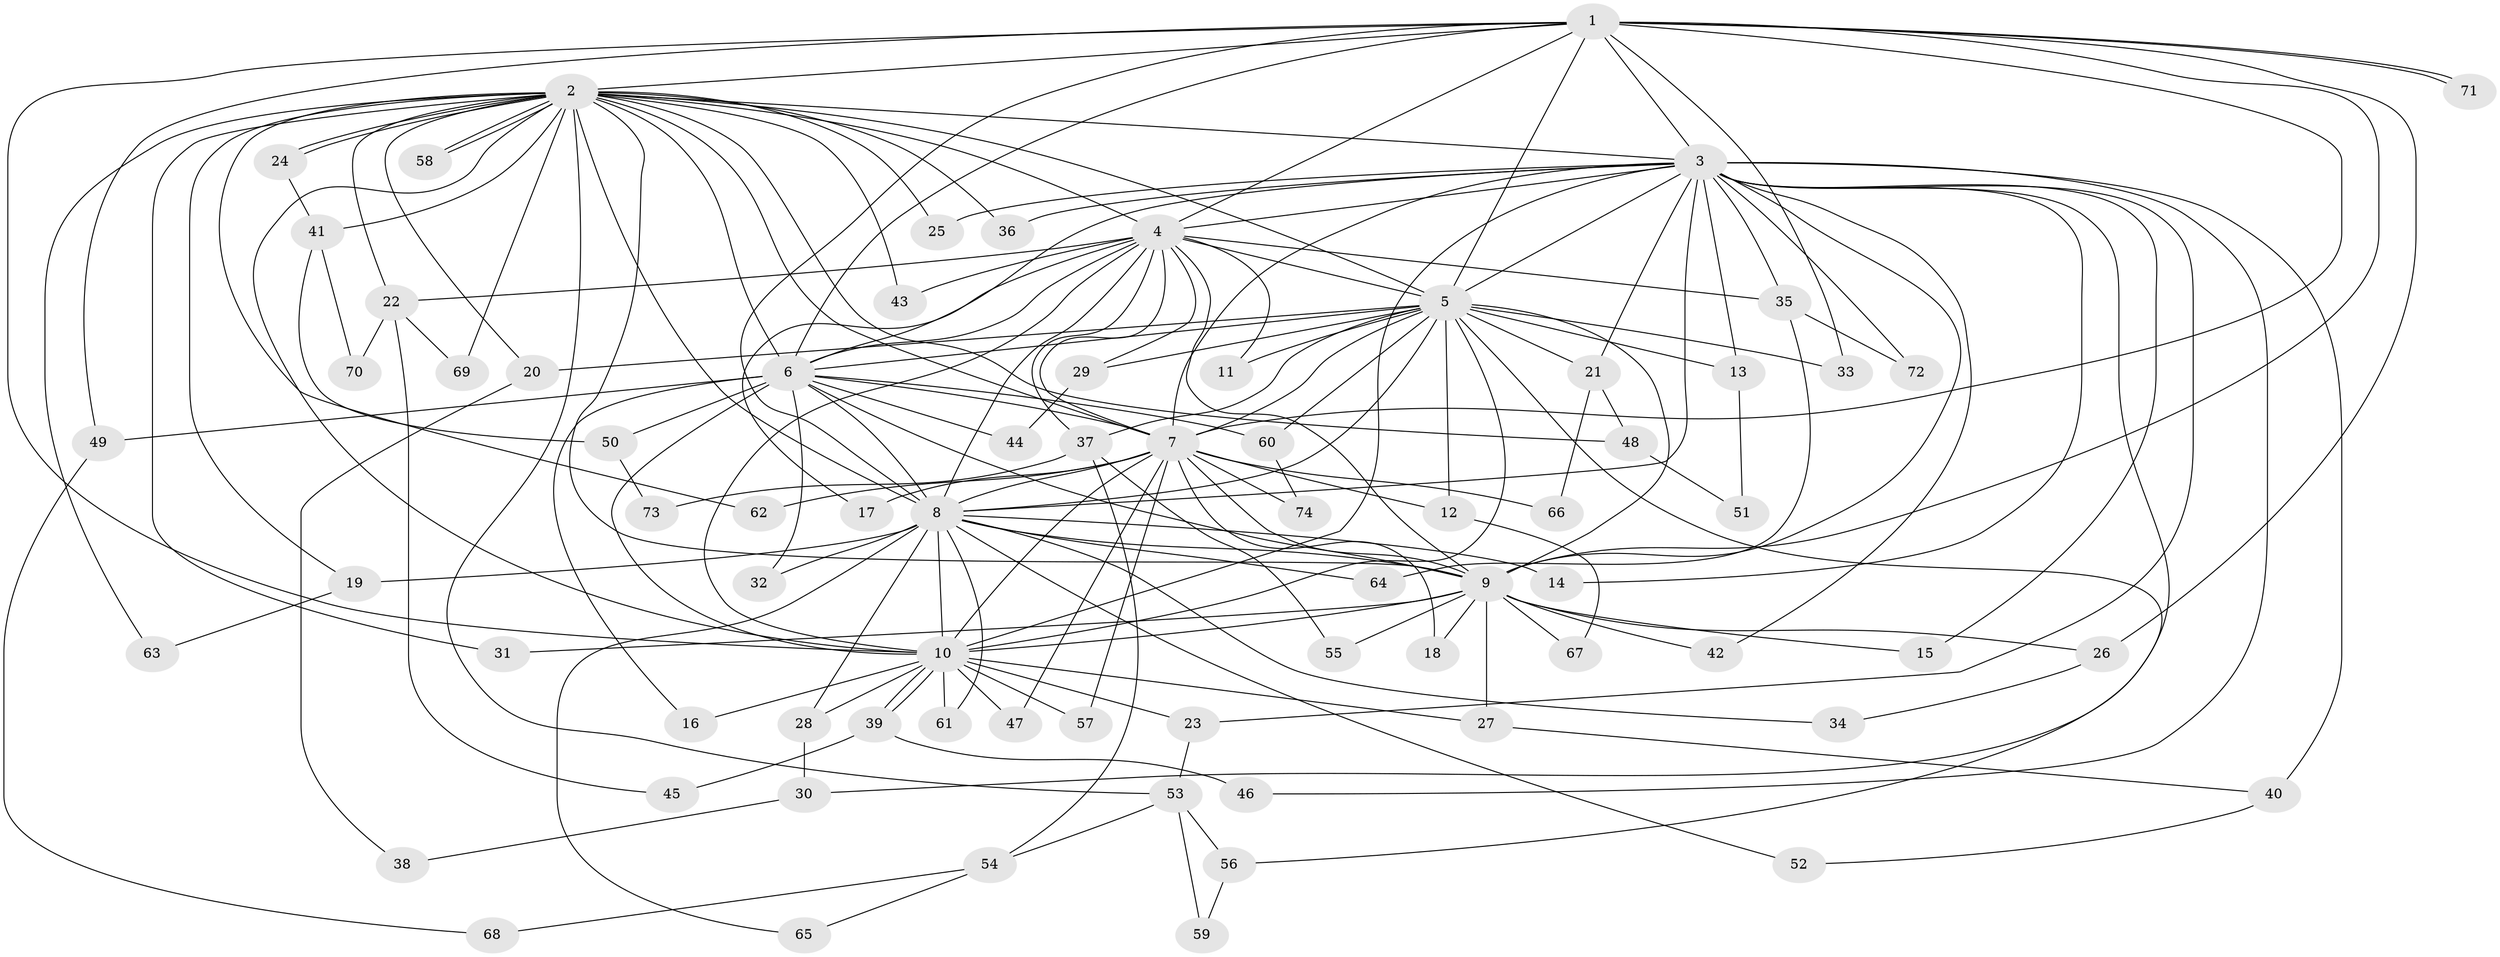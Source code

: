 // Generated by graph-tools (version 1.1) at 2025/49/03/09/25 03:49:38]
// undirected, 74 vertices, 173 edges
graph export_dot {
graph [start="1"]
  node [color=gray90,style=filled];
  1;
  2;
  3;
  4;
  5;
  6;
  7;
  8;
  9;
  10;
  11;
  12;
  13;
  14;
  15;
  16;
  17;
  18;
  19;
  20;
  21;
  22;
  23;
  24;
  25;
  26;
  27;
  28;
  29;
  30;
  31;
  32;
  33;
  34;
  35;
  36;
  37;
  38;
  39;
  40;
  41;
  42;
  43;
  44;
  45;
  46;
  47;
  48;
  49;
  50;
  51;
  52;
  53;
  54;
  55;
  56;
  57;
  58;
  59;
  60;
  61;
  62;
  63;
  64;
  65;
  66;
  67;
  68;
  69;
  70;
  71;
  72;
  73;
  74;
  1 -- 2;
  1 -- 3;
  1 -- 4;
  1 -- 5;
  1 -- 6;
  1 -- 7;
  1 -- 8;
  1 -- 9;
  1 -- 10;
  1 -- 26;
  1 -- 33;
  1 -- 49;
  1 -- 71;
  1 -- 71;
  2 -- 3;
  2 -- 4;
  2 -- 5;
  2 -- 6;
  2 -- 7;
  2 -- 8;
  2 -- 9;
  2 -- 10;
  2 -- 19;
  2 -- 20;
  2 -- 22;
  2 -- 24;
  2 -- 24;
  2 -- 25;
  2 -- 31;
  2 -- 36;
  2 -- 41;
  2 -- 43;
  2 -- 48;
  2 -- 53;
  2 -- 58;
  2 -- 58;
  2 -- 62;
  2 -- 63;
  2 -- 69;
  3 -- 4;
  3 -- 5;
  3 -- 6;
  3 -- 7;
  3 -- 8;
  3 -- 9;
  3 -- 10;
  3 -- 13;
  3 -- 14;
  3 -- 15;
  3 -- 21;
  3 -- 23;
  3 -- 25;
  3 -- 30;
  3 -- 35;
  3 -- 36;
  3 -- 40;
  3 -- 42;
  3 -- 46;
  3 -- 72;
  4 -- 5;
  4 -- 6;
  4 -- 7;
  4 -- 8;
  4 -- 9;
  4 -- 10;
  4 -- 11;
  4 -- 17;
  4 -- 22;
  4 -- 29;
  4 -- 35;
  4 -- 37;
  4 -- 43;
  5 -- 6;
  5 -- 7;
  5 -- 8;
  5 -- 9;
  5 -- 10;
  5 -- 11;
  5 -- 12;
  5 -- 13;
  5 -- 20;
  5 -- 21;
  5 -- 29;
  5 -- 33;
  5 -- 37;
  5 -- 56;
  5 -- 60;
  6 -- 7;
  6 -- 8;
  6 -- 9;
  6 -- 10;
  6 -- 16;
  6 -- 32;
  6 -- 44;
  6 -- 49;
  6 -- 50;
  6 -- 60;
  7 -- 8;
  7 -- 9;
  7 -- 10;
  7 -- 12;
  7 -- 17;
  7 -- 18;
  7 -- 47;
  7 -- 57;
  7 -- 62;
  7 -- 66;
  7 -- 74;
  8 -- 9;
  8 -- 10;
  8 -- 14;
  8 -- 19;
  8 -- 28;
  8 -- 32;
  8 -- 34;
  8 -- 52;
  8 -- 61;
  8 -- 64;
  8 -- 65;
  9 -- 10;
  9 -- 15;
  9 -- 18;
  9 -- 26;
  9 -- 27;
  9 -- 31;
  9 -- 42;
  9 -- 55;
  9 -- 67;
  10 -- 16;
  10 -- 23;
  10 -- 27;
  10 -- 28;
  10 -- 39;
  10 -- 39;
  10 -- 47;
  10 -- 57;
  10 -- 61;
  12 -- 67;
  13 -- 51;
  19 -- 63;
  20 -- 38;
  21 -- 48;
  21 -- 66;
  22 -- 45;
  22 -- 69;
  22 -- 70;
  23 -- 53;
  24 -- 41;
  26 -- 34;
  27 -- 40;
  28 -- 30;
  29 -- 44;
  30 -- 38;
  35 -- 64;
  35 -- 72;
  37 -- 54;
  37 -- 55;
  37 -- 73;
  39 -- 45;
  39 -- 46;
  40 -- 52;
  41 -- 50;
  41 -- 70;
  48 -- 51;
  49 -- 68;
  50 -- 73;
  53 -- 54;
  53 -- 56;
  53 -- 59;
  54 -- 65;
  54 -- 68;
  56 -- 59;
  60 -- 74;
}
